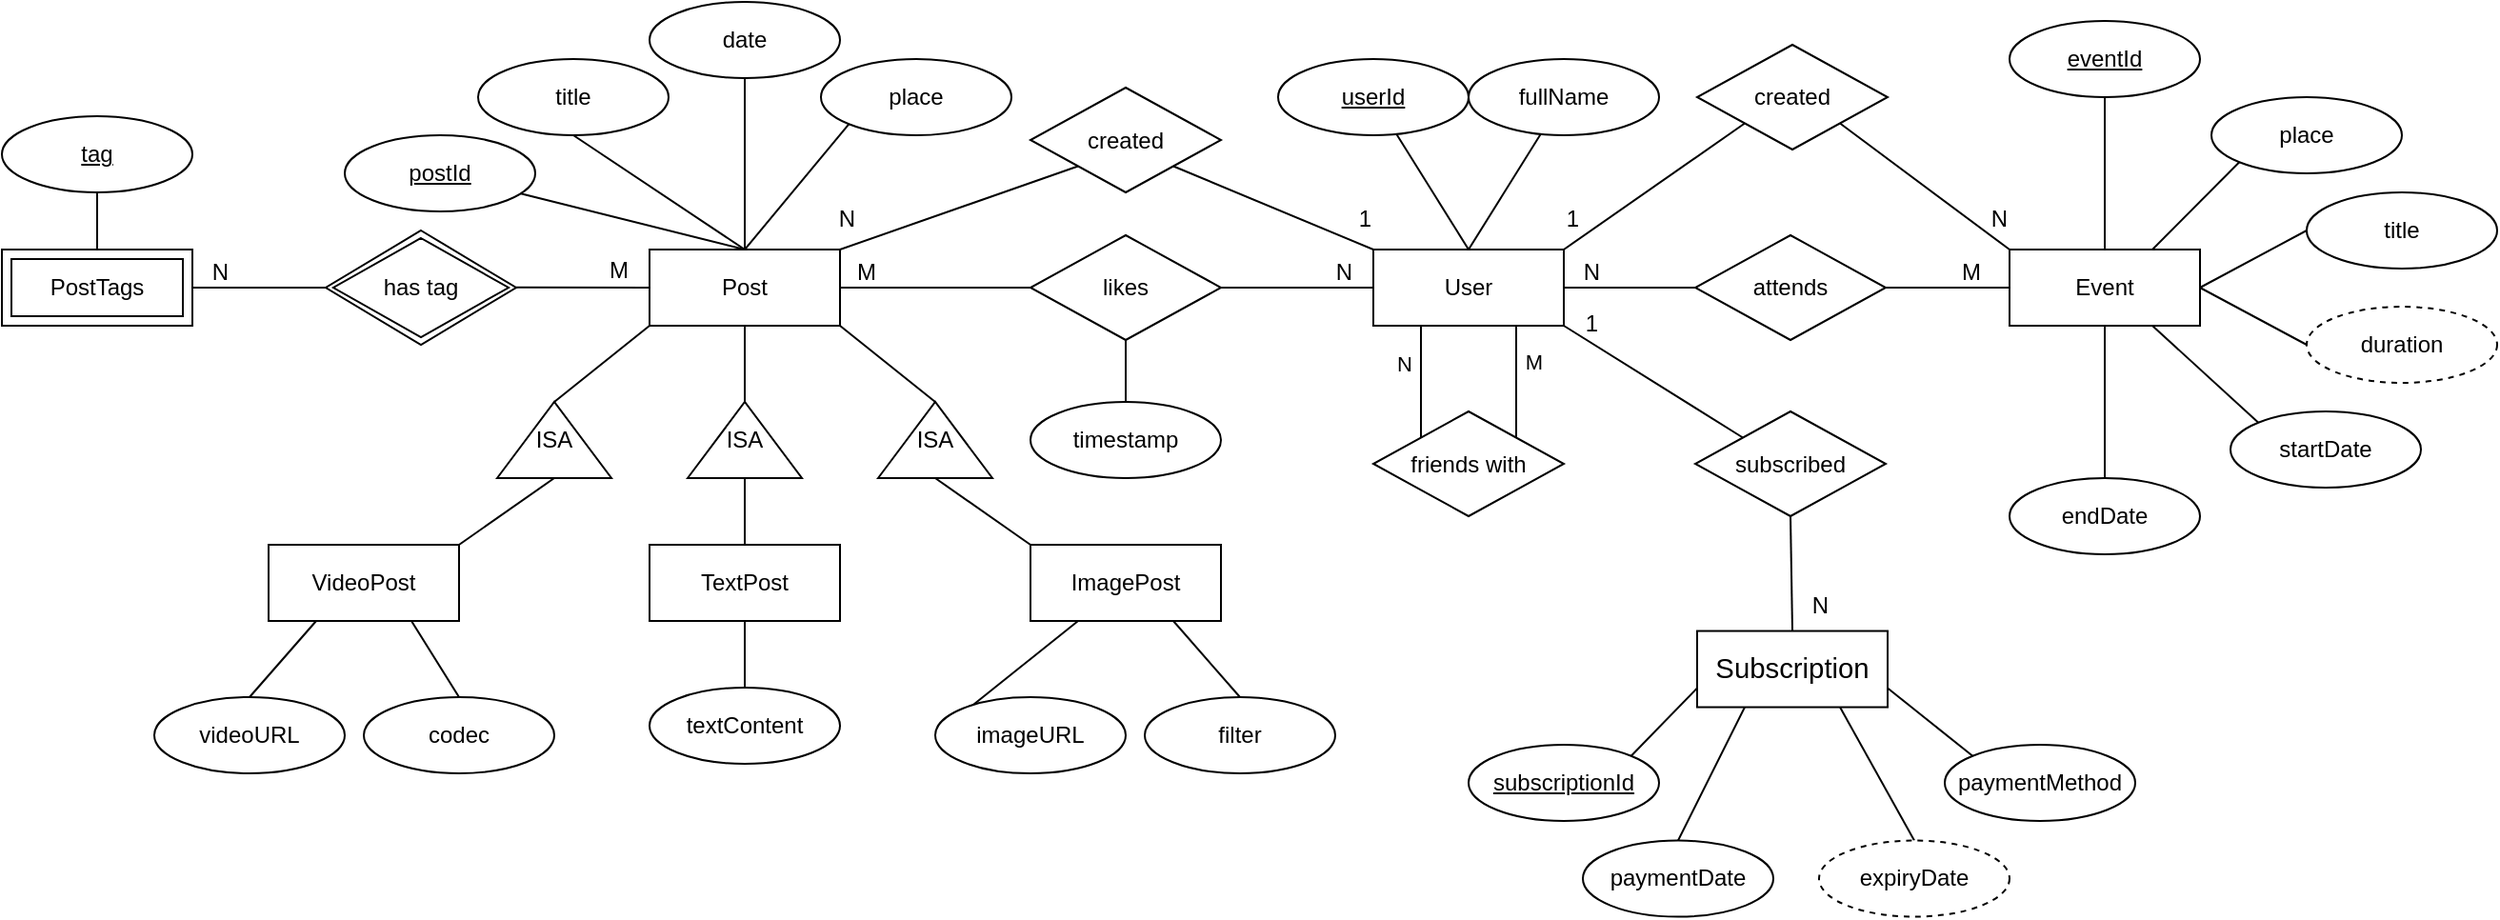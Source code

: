 <mxfile version="24.8.6">
  <diagram name="Sida-1" id="3GQGVHy-1wQHirCoyvnR">
    <mxGraphModel dx="1815" dy="550" grid="1" gridSize="10" guides="1" tooltips="1" connect="1" arrows="1" fold="1" page="1" pageScale="1" pageWidth="827" pageHeight="1169" math="0" shadow="0">
      <root>
        <mxCell id="0" />
        <mxCell id="1" parent="0" />
        <mxCell id="RJBFYBSUg46-iDFTEeFW-1" value="Post" style="whiteSpace=wrap;html=1;align=center;" parent="1" vertex="1">
          <mxGeometry x="-330" y="360" width="100" height="40" as="geometry" />
        </mxCell>
        <mxCell id="l5PJhf1orLI7VosGzmFl-56" style="rounded=0;orthogonalLoop=1;jettySize=auto;html=1;exitX=0.75;exitY=1;exitDx=0;exitDy=0;entryX=1;entryY=0;entryDx=0;entryDy=0;endArrow=none;endFill=0;" parent="1" source="RJBFYBSUg46-iDFTEeFW-3" target="RJBFYBSUg46-iDFTEeFW-10" edge="1">
          <mxGeometry relative="1" as="geometry" />
        </mxCell>
        <mxCell id="OstIxSjtJOD3ijLRpD-k-2" value="M" style="edgeLabel;html=1;align=center;verticalAlign=middle;resizable=0;points=[];" parent="l5PJhf1orLI7VosGzmFl-56" vertex="1" connectable="0">
          <mxGeometry x="-0.665" y="1" relative="1" as="geometry">
            <mxPoint x="8" y="9" as="offset" />
          </mxGeometry>
        </mxCell>
        <mxCell id="RJBFYBSUg46-iDFTEeFW-3" value="User" style="whiteSpace=wrap;html=1;align=center;" parent="1" vertex="1">
          <mxGeometry x="50" y="360" width="100" height="40" as="geometry" />
        </mxCell>
        <mxCell id="RJBFYBSUg46-iDFTEeFW-5" value="&lt;span id=&quot;docs-internal-guid-3fd6cfa4-7fff-0450-d13b-978bd1708c18&quot;&gt;&lt;span style=&quot;font-size: 11pt; font-family: Arial, sans-serif; background-color: transparent; font-variant-numeric: normal; font-variant-east-asian: normal; font-variant-alternates: normal; font-variant-position: normal; vertical-align: baseline; white-space-collapse: preserve;&quot;&gt;Subscription&lt;/span&gt;&lt;/span&gt;" style="whiteSpace=wrap;html=1;align=center;" parent="1" vertex="1">
          <mxGeometry x="220" y="560.27" width="100" height="40" as="geometry" />
        </mxCell>
        <mxCell id="RJBFYBSUg46-iDFTEeFW-8" style="rounded=0;orthogonalLoop=1;jettySize=auto;html=1;entryX=0.5;entryY=0;entryDx=0;entryDy=0;endArrow=none;endFill=0;" parent="1" source="RJBFYBSUg46-iDFTEeFW-6" target="RJBFYBSUg46-iDFTEeFW-1" edge="1">
          <mxGeometry relative="1" as="geometry" />
        </mxCell>
        <mxCell id="RJBFYBSUg46-iDFTEeFW-6" value="postId" style="ellipse;whiteSpace=wrap;html=1;align=center;fontStyle=4;" parent="1" vertex="1">
          <mxGeometry x="-490" y="300" width="100" height="40" as="geometry" />
        </mxCell>
        <mxCell id="l5PJhf1orLI7VosGzmFl-55" style="rounded=0;orthogonalLoop=1;jettySize=auto;html=1;exitX=0;exitY=0;exitDx=0;exitDy=0;entryX=0.25;entryY=1;entryDx=0;entryDy=0;endArrow=none;endFill=0;" parent="1" source="RJBFYBSUg46-iDFTEeFW-10" target="RJBFYBSUg46-iDFTEeFW-3" edge="1">
          <mxGeometry relative="1" as="geometry" />
        </mxCell>
        <mxCell id="OstIxSjtJOD3ijLRpD-k-1" value="N" style="edgeLabel;html=1;align=center;verticalAlign=middle;resizable=0;points=[];" parent="l5PJhf1orLI7VosGzmFl-55" vertex="1" connectable="0">
          <mxGeometry x="0.719" y="1" relative="1" as="geometry">
            <mxPoint x="-8" y="11" as="offset" />
          </mxGeometry>
        </mxCell>
        <mxCell id="RJBFYBSUg46-iDFTEeFW-10" value="friends with" style="rhombus;whiteSpace=wrap;html=1;" parent="1" vertex="1">
          <mxGeometry x="50" y="445" width="100" height="55" as="geometry" />
        </mxCell>
        <mxCell id="l5PJhf1orLI7VosGzmFl-7" style="rounded=0;orthogonalLoop=1;jettySize=auto;html=1;exitX=0.5;exitY=1;exitDx=0;exitDy=0;strokeColor=default;endArrow=none;endFill=0;" parent="1" source="l5PJhf1orLI7VosGzmFl-8" edge="1">
          <mxGeometry relative="1" as="geometry">
            <mxPoint x="-280" y="360" as="targetPoint" />
          </mxGeometry>
        </mxCell>
        <mxCell id="l5PJhf1orLI7VosGzmFl-8" value="title" style="ellipse;whiteSpace=wrap;html=1;align=center;fontStyle=0;" parent="1" vertex="1">
          <mxGeometry x="-420" y="260" width="100" height="40" as="geometry" />
        </mxCell>
        <mxCell id="l5PJhf1orLI7VosGzmFl-16" style="rounded=0;orthogonalLoop=1;jettySize=auto;html=1;exitX=0.5;exitY=1;exitDx=0;exitDy=0;strokeColor=default;endArrow=none;endFill=0;" parent="1" source="l5PJhf1orLI7VosGzmFl-17" edge="1">
          <mxGeometry relative="1" as="geometry">
            <mxPoint x="-280" y="360" as="targetPoint" />
          </mxGeometry>
        </mxCell>
        <mxCell id="l5PJhf1orLI7VosGzmFl-17" value="date" style="ellipse;whiteSpace=wrap;html=1;align=center;fontStyle=0;" parent="1" vertex="1">
          <mxGeometry x="-330" y="230" width="100" height="40" as="geometry" />
        </mxCell>
        <mxCell id="l5PJhf1orLI7VosGzmFl-18" style="rounded=0;orthogonalLoop=1;jettySize=auto;html=1;exitX=0;exitY=1;exitDx=0;exitDy=0;strokeColor=default;endArrow=none;endFill=0;" parent="1" source="l5PJhf1orLI7VosGzmFl-19" edge="1">
          <mxGeometry relative="1" as="geometry">
            <mxPoint x="-280" y="360" as="targetPoint" />
          </mxGeometry>
        </mxCell>
        <mxCell id="l5PJhf1orLI7VosGzmFl-19" value="place" style="ellipse;whiteSpace=wrap;html=1;align=center;fontStyle=0;" parent="1" vertex="1">
          <mxGeometry x="-240" y="260" width="100" height="40" as="geometry" />
        </mxCell>
        <mxCell id="l5PJhf1orLI7VosGzmFl-20" value="VideoPost" style="whiteSpace=wrap;html=1;align=center;" parent="1" vertex="1">
          <mxGeometry x="-530" y="515" width="100" height="40" as="geometry" />
        </mxCell>
        <mxCell id="l5PJhf1orLI7VosGzmFl-23" style="rounded=0;orthogonalLoop=1;jettySize=auto;html=1;exitX=0.5;exitY=0;exitDx=0;exitDy=0;strokeColor=default;endArrow=none;endFill=0;entryX=0.25;entryY=1;entryDx=0;entryDy=0;" parent="1" source="l5PJhf1orLI7VosGzmFl-24" target="l5PJhf1orLI7VosGzmFl-20" edge="1">
          <mxGeometry relative="1" as="geometry">
            <mxPoint x="-480" y="515" as="targetPoint" />
          </mxGeometry>
        </mxCell>
        <mxCell id="l5PJhf1orLI7VosGzmFl-24" value="videoURL" style="ellipse;whiteSpace=wrap;html=1;align=center;fontStyle=0;" parent="1" vertex="1">
          <mxGeometry x="-590" y="595" width="100" height="40" as="geometry" />
        </mxCell>
        <mxCell id="l5PJhf1orLI7VosGzmFl-25" style="rounded=0;orthogonalLoop=1;jettySize=auto;html=1;strokeColor=default;endArrow=none;endFill=0;entryX=0.75;entryY=1;entryDx=0;entryDy=0;exitX=0.5;exitY=0;exitDx=0;exitDy=0;" parent="1" source="l5PJhf1orLI7VosGzmFl-26" target="l5PJhf1orLI7VosGzmFl-20" edge="1">
          <mxGeometry relative="1" as="geometry">
            <mxPoint x="-480" y="515" as="targetPoint" />
            <mxPoint x="-590" y="555" as="sourcePoint" />
          </mxGeometry>
        </mxCell>
        <mxCell id="l5PJhf1orLI7VosGzmFl-26" value="codec" style="ellipse;whiteSpace=wrap;html=1;align=center;fontStyle=0;" parent="1" vertex="1">
          <mxGeometry x="-480" y="595" width="100" height="40" as="geometry" />
        </mxCell>
        <mxCell id="l5PJhf1orLI7VosGzmFl-34" style="rounded=0;orthogonalLoop=1;jettySize=auto;html=1;exitX=1;exitY=0.5;exitDx=0;exitDy=0;entryX=0;entryY=1;entryDx=0;entryDy=0;endArrow=none;endFill=0;" parent="1" source="l5PJhf1orLI7VosGzmFl-33" target="RJBFYBSUg46-iDFTEeFW-1" edge="1">
          <mxGeometry relative="1" as="geometry" />
        </mxCell>
        <mxCell id="l5PJhf1orLI7VosGzmFl-33" value="ISA" style="triangle;whiteSpace=wrap;html=1;direction=north;" parent="1" vertex="1">
          <mxGeometry x="-410" y="440" width="60" height="40" as="geometry" />
        </mxCell>
        <mxCell id="l5PJhf1orLI7VosGzmFl-35" style="rounded=0;orthogonalLoop=1;jettySize=auto;html=1;exitX=1;exitY=0;exitDx=0;exitDy=0;endArrow=none;endFill=0;entryX=0;entryY=0.5;entryDx=0;entryDy=0;" parent="1" source="l5PJhf1orLI7VosGzmFl-20" target="l5PJhf1orLI7VosGzmFl-33" edge="1">
          <mxGeometry relative="1" as="geometry">
            <mxPoint x="-428" y="490" as="targetPoint" />
          </mxGeometry>
        </mxCell>
        <mxCell id="l5PJhf1orLI7VosGzmFl-47" style="rounded=0;orthogonalLoop=1;jettySize=auto;html=1;exitX=0;exitY=0;exitDx=0;exitDy=0;entryX=0;entryY=0.5;entryDx=0;entryDy=0;endArrow=none;endFill=0;" parent="1" source="l5PJhf1orLI7VosGzmFl-37" target="l5PJhf1orLI7VosGzmFl-42" edge="1">
          <mxGeometry relative="1" as="geometry" />
        </mxCell>
        <mxCell id="l5PJhf1orLI7VosGzmFl-37" value="ImagePost" style="whiteSpace=wrap;html=1;align=center;" parent="1" vertex="1">
          <mxGeometry x="-130" y="515" width="100" height="40" as="geometry" />
        </mxCell>
        <mxCell id="l5PJhf1orLI7VosGzmFl-45" style="rounded=0;orthogonalLoop=1;jettySize=auto;html=1;exitX=0;exitY=0.5;exitDx=0;exitDy=0;entryX=0.25;entryY=1;entryDx=0;entryDy=0;endArrow=none;endFill=0;" parent="1" source="l5PJhf1orLI7VosGzmFl-39" target="l5PJhf1orLI7VosGzmFl-37" edge="1">
          <mxGeometry relative="1" as="geometry" />
        </mxCell>
        <mxCell id="l5PJhf1orLI7VosGzmFl-39" value="imageURL" style="ellipse;whiteSpace=wrap;html=1;align=center;fontStyle=0;" parent="1" vertex="1">
          <mxGeometry x="-180" y="595" width="100" height="40" as="geometry" />
        </mxCell>
        <mxCell id="l5PJhf1orLI7VosGzmFl-46" style="rounded=0;orthogonalLoop=1;jettySize=auto;html=1;exitX=0.5;exitY=0;exitDx=0;exitDy=0;entryX=0.75;entryY=1;entryDx=0;entryDy=0;endArrow=none;endFill=0;" parent="1" source="l5PJhf1orLI7VosGzmFl-41" target="l5PJhf1orLI7VosGzmFl-37" edge="1">
          <mxGeometry relative="1" as="geometry" />
        </mxCell>
        <mxCell id="l5PJhf1orLI7VosGzmFl-41" value="filter" style="ellipse;whiteSpace=wrap;html=1;align=center;fontStyle=0;" parent="1" vertex="1">
          <mxGeometry x="-70" y="595" width="100" height="40" as="geometry" />
        </mxCell>
        <mxCell id="l5PJhf1orLI7VosGzmFl-48" style="rounded=0;orthogonalLoop=1;jettySize=auto;html=1;exitX=1;exitY=0.5;exitDx=0;exitDy=0;entryX=1;entryY=1;entryDx=0;entryDy=0;endArrow=none;endFill=0;" parent="1" source="l5PJhf1orLI7VosGzmFl-42" target="RJBFYBSUg46-iDFTEeFW-1" edge="1">
          <mxGeometry relative="1" as="geometry" />
        </mxCell>
        <mxCell id="l5PJhf1orLI7VosGzmFl-42" value="ISA" style="triangle;whiteSpace=wrap;html=1;direction=north;" parent="1" vertex="1">
          <mxGeometry x="-210" y="440" width="60" height="40" as="geometry" />
        </mxCell>
        <mxCell id="l5PJhf1orLI7VosGzmFl-49" style="rounded=0;orthogonalLoop=1;jettySize=auto;html=1;exitX=1;exitY=0.5;exitDx=0;exitDy=0;entryX=0.5;entryY=1;entryDx=0;entryDy=0;endArrow=none;endFill=0;" parent="1" source="l5PJhf1orLI7VosGzmFl-50" target="RJBFYBSUg46-iDFTEeFW-1" edge="1">
          <mxGeometry relative="1" as="geometry">
            <mxPoint x="-230" y="417.5" as="targetPoint" />
          </mxGeometry>
        </mxCell>
        <mxCell id="l5PJhf1orLI7VosGzmFl-50" value="ISA" style="triangle;whiteSpace=wrap;html=1;direction=north;" parent="1" vertex="1">
          <mxGeometry x="-310" y="440" width="60" height="40" as="geometry" />
        </mxCell>
        <mxCell id="l5PJhf1orLI7VosGzmFl-51" style="rounded=0;orthogonalLoop=1;jettySize=auto;html=1;endArrow=none;endFill=0;entryX=0;entryY=0.5;entryDx=0;entryDy=0;exitX=0.5;exitY=0;exitDx=0;exitDy=0;" parent="1" source="l5PJhf1orLI7VosGzmFl-52" target="l5PJhf1orLI7VosGzmFl-50" edge="1">
          <mxGeometry relative="1" as="geometry">
            <mxPoint x="-290" y="553" as="sourcePoint" />
            <mxPoint x="-328" y="507.5" as="targetPoint" />
          </mxGeometry>
        </mxCell>
        <mxCell id="l5PJhf1orLI7VosGzmFl-52" value="TextPost" style="whiteSpace=wrap;html=1;align=center;" parent="1" vertex="1">
          <mxGeometry x="-330" y="515" width="100" height="40" as="geometry" />
        </mxCell>
        <mxCell id="l5PJhf1orLI7VosGzmFl-54" style="rounded=0;orthogonalLoop=1;jettySize=auto;html=1;exitX=0.5;exitY=0;exitDx=0;exitDy=0;entryX=0.5;entryY=1;entryDx=0;entryDy=0;endArrow=none;endFill=0;" parent="1" source="l5PJhf1orLI7VosGzmFl-53" target="l5PJhf1orLI7VosGzmFl-52" edge="1">
          <mxGeometry relative="1" as="geometry" />
        </mxCell>
        <mxCell id="l5PJhf1orLI7VosGzmFl-53" value="textContent" style="ellipse;whiteSpace=wrap;html=1;align=center;fontStyle=0;" parent="1" vertex="1">
          <mxGeometry x="-330" y="590" width="100" height="40" as="geometry" />
        </mxCell>
        <mxCell id="l5PJhf1orLI7VosGzmFl-58" value="likes" style="rhombus;whiteSpace=wrap;html=1;" parent="1" vertex="1">
          <mxGeometry x="-130" y="352.5" width="100" height="55" as="geometry" />
        </mxCell>
        <mxCell id="l5PJhf1orLI7VosGzmFl-62" style="rounded=0;orthogonalLoop=1;jettySize=auto;html=1;exitX=0.5;exitY=0;exitDx=0;exitDy=0;entryX=0.5;entryY=1;entryDx=0;entryDy=0;endArrow=none;endFill=0;" parent="1" source="l5PJhf1orLI7VosGzmFl-61" target="l5PJhf1orLI7VosGzmFl-58" edge="1">
          <mxGeometry relative="1" as="geometry" />
        </mxCell>
        <mxCell id="l5PJhf1orLI7VosGzmFl-61" value="timestamp" style="ellipse;whiteSpace=wrap;html=1;align=center;fontStyle=0;" parent="1" vertex="1">
          <mxGeometry x="-130" y="440" width="100" height="40" as="geometry" />
        </mxCell>
        <mxCell id="l5PJhf1orLI7VosGzmFl-63" style="rounded=0;orthogonalLoop=1;jettySize=auto;html=1;entryX=0.5;entryY=0;entryDx=0;entryDy=0;endArrow=none;endFill=0;" parent="1" source="l5PJhf1orLI7VosGzmFl-64" target="RJBFYBSUg46-iDFTEeFW-3" edge="1">
          <mxGeometry relative="1" as="geometry">
            <mxPoint x="120" y="340" as="targetPoint" />
          </mxGeometry>
        </mxCell>
        <mxCell id="l5PJhf1orLI7VosGzmFl-64" value="userId" style="ellipse;whiteSpace=wrap;html=1;align=center;fontStyle=4;" parent="1" vertex="1">
          <mxGeometry y="260" width="100" height="40" as="geometry" />
        </mxCell>
        <mxCell id="l5PJhf1orLI7VosGzmFl-65" style="rounded=0;orthogonalLoop=1;jettySize=auto;html=1;entryX=0.5;entryY=0;entryDx=0;entryDy=0;endArrow=none;endFill=0;" parent="1" source="l5PJhf1orLI7VosGzmFl-66" edge="1">
          <mxGeometry relative="1" as="geometry">
            <mxPoint x="100" y="360" as="targetPoint" />
          </mxGeometry>
        </mxCell>
        <mxCell id="l5PJhf1orLI7VosGzmFl-66" value="fullName" style="ellipse;whiteSpace=wrap;html=1;align=center;fontStyle=0;" parent="1" vertex="1">
          <mxGeometry x="100" y="260" width="100" height="40" as="geometry" />
        </mxCell>
        <mxCell id="Xhl65Qkr_M_dRU4PBRwG-1" value="has tag" style="shape=rhombus;double=1;perimeter=rhombusPerimeter;whiteSpace=wrap;html=1;align=center;" parent="1" vertex="1">
          <mxGeometry x="-500" y="350" width="100" height="60" as="geometry" />
        </mxCell>
        <mxCell id="Xhl65Qkr_M_dRU4PBRwG-6" value="PostTags" style="shape=ext;margin=3;double=1;whiteSpace=wrap;html=1;align=center;" parent="1" vertex="1">
          <mxGeometry x="-670" y="360" width="100" height="40" as="geometry" />
        </mxCell>
        <mxCell id="Xhl65Qkr_M_dRU4PBRwG-8" style="rounded=0;orthogonalLoop=1;jettySize=auto;html=1;exitX=0.5;exitY=1;exitDx=0;exitDy=0;entryX=0.5;entryY=0;entryDx=0;entryDy=0;endArrow=none;endFill=0;" parent="1" source="Xhl65Qkr_M_dRU4PBRwG-7" target="Xhl65Qkr_M_dRU4PBRwG-6" edge="1">
          <mxGeometry relative="1" as="geometry" />
        </mxCell>
        <mxCell id="Xhl65Qkr_M_dRU4PBRwG-7" value="tag" style="ellipse;whiteSpace=wrap;html=1;align=center;fontStyle=4;" parent="1" vertex="1">
          <mxGeometry x="-670" y="290" width="100" height="40" as="geometry" />
        </mxCell>
        <mxCell id="Xhl65Qkr_M_dRU4PBRwG-11" value="Event" style="whiteSpace=wrap;html=1;align=center;" parent="1" vertex="1">
          <mxGeometry x="384" y="360" width="100" height="40" as="geometry" />
        </mxCell>
        <mxCell id="Xhl65Qkr_M_dRU4PBRwG-16" style="rounded=0;orthogonalLoop=1;jettySize=auto;html=1;exitX=0.5;exitY=1;exitDx=0;exitDy=0;strokeColor=default;endArrow=none;endFill=0;" parent="1" edge="1">
          <mxGeometry relative="1" as="geometry">
            <mxPoint x="434" y="360" as="targetPoint" />
            <mxPoint x="434" y="280" as="sourcePoint" />
          </mxGeometry>
        </mxCell>
        <mxCell id="Xhl65Qkr_M_dRU4PBRwG-17" value="eventId" style="ellipse;whiteSpace=wrap;html=1;align=center;fontStyle=4;" parent="1" vertex="1">
          <mxGeometry x="384" y="240" width="100" height="40" as="geometry" />
        </mxCell>
        <mxCell id="Xhl65Qkr_M_dRU4PBRwG-20" style="rounded=0;orthogonalLoop=1;jettySize=auto;html=1;exitX=0;exitY=1;exitDx=0;exitDy=0;strokeColor=default;endArrow=none;endFill=0;entryX=0.75;entryY=0;entryDx=0;entryDy=0;" parent="1" source="Xhl65Qkr_M_dRU4PBRwG-21" target="Xhl65Qkr_M_dRU4PBRwG-11" edge="1">
          <mxGeometry relative="1" as="geometry">
            <mxPoint x="434" y="360" as="targetPoint" />
            <mxPoint x="558.776" y="334.195" as="sourcePoint" />
          </mxGeometry>
        </mxCell>
        <mxCell id="Xhl65Qkr_M_dRU4PBRwG-21" value="place" style="ellipse;whiteSpace=wrap;html=1;align=center;fontStyle=0;" parent="1" vertex="1">
          <mxGeometry x="490" y="280" width="100" height="40" as="geometry" />
        </mxCell>
        <mxCell id="Xhl65Qkr_M_dRU4PBRwG-22" style="rounded=0;orthogonalLoop=1;jettySize=auto;html=1;exitX=0;exitY=0.5;exitDx=0;exitDy=0;strokeColor=default;endArrow=none;endFill=0;entryX=1;entryY=0.5;entryDx=0;entryDy=0;" parent="1" source="Xhl65Qkr_M_dRU4PBRwG-23" target="Xhl65Qkr_M_dRU4PBRwG-11" edge="1">
          <mxGeometry relative="1" as="geometry">
            <mxPoint x="484" y="447.5" as="targetPoint" />
            <mxPoint x="558.776" y="411.695" as="sourcePoint" />
          </mxGeometry>
        </mxCell>
        <mxCell id="Xhl65Qkr_M_dRU4PBRwG-23" value="title" style="ellipse;whiteSpace=wrap;html=1;align=center;fontStyle=0;" parent="1" vertex="1">
          <mxGeometry x="540" y="330" width="100" height="40" as="geometry" />
        </mxCell>
        <mxCell id="Xhl65Qkr_M_dRU4PBRwG-24" value="startDate" style="ellipse;whiteSpace=wrap;html=1;align=center;fontStyle=0;" parent="1" vertex="1">
          <mxGeometry x="500" y="445" width="100" height="40" as="geometry" />
        </mxCell>
        <mxCell id="Xhl65Qkr_M_dRU4PBRwG-26" style="rounded=0;orthogonalLoop=1;jettySize=auto;html=1;exitX=0;exitY=0;exitDx=0;exitDy=0;strokeColor=default;endArrow=none;endFill=0;entryX=0.75;entryY=1;entryDx=0;entryDy=0;" parent="1" source="Xhl65Qkr_M_dRU4PBRwG-24" target="Xhl65Qkr_M_dRU4PBRwG-11" edge="1">
          <mxGeometry relative="1" as="geometry">
            <mxPoint x="420" y="495" as="targetPoint" />
            <mxPoint x="495" y="435" as="sourcePoint" />
          </mxGeometry>
        </mxCell>
        <mxCell id="Xhl65Qkr_M_dRU4PBRwG-27" style="rounded=0;orthogonalLoop=1;jettySize=auto;html=1;exitX=0.5;exitY=0;exitDx=0;exitDy=0;strokeColor=default;endArrow=none;endFill=0;entryX=0.5;entryY=1;entryDx=0;entryDy=0;" parent="1" source="Xhl65Qkr_M_dRU4PBRwG-28" target="Xhl65Qkr_M_dRU4PBRwG-11" edge="1">
          <mxGeometry relative="1" as="geometry">
            <mxPoint x="420" y="580" as="targetPoint" />
            <mxPoint x="420" y="500" as="sourcePoint" />
          </mxGeometry>
        </mxCell>
        <mxCell id="Xhl65Qkr_M_dRU4PBRwG-28" value="endDate" style="ellipse;whiteSpace=wrap;html=1;align=center;fontStyle=0;" parent="1" vertex="1">
          <mxGeometry x="384" y="480" width="100" height="40" as="geometry" />
        </mxCell>
        <mxCell id="Xhl65Qkr_M_dRU4PBRwG-29" value="attends" style="rhombus;whiteSpace=wrap;html=1;" parent="1" vertex="1">
          <mxGeometry x="219" y="352.5" width="100" height="55" as="geometry" />
        </mxCell>
        <mxCell id="Xhl65Qkr_M_dRU4PBRwG-32" value="subscriptionId" style="ellipse;whiteSpace=wrap;html=1;align=center;fontStyle=4;" parent="1" vertex="1">
          <mxGeometry x="100" y="620" width="100" height="40" as="geometry" />
        </mxCell>
        <mxCell id="Xhl65Qkr_M_dRU4PBRwG-33" style="rounded=0;orthogonalLoop=1;jettySize=auto;html=1;exitX=1;exitY=0;exitDx=0;exitDy=0;strokeColor=default;endArrow=none;endFill=0;entryX=0;entryY=0.75;entryDx=0;entryDy=0;" parent="1" source="Xhl65Qkr_M_dRU4PBRwG-32" target="RJBFYBSUg46-iDFTEeFW-5" edge="1">
          <mxGeometry relative="1" as="geometry">
            <mxPoint x="310" y="620.27" as="targetPoint" />
            <mxPoint x="269.63" y="680.27" as="sourcePoint" />
          </mxGeometry>
        </mxCell>
        <mxCell id="Xhl65Qkr_M_dRU4PBRwG-34" value="paymentDate" style="ellipse;whiteSpace=wrap;html=1;align=center;fontStyle=0;" parent="1" vertex="1">
          <mxGeometry x="160" y="670.27" width="100" height="40" as="geometry" />
        </mxCell>
        <mxCell id="Xhl65Qkr_M_dRU4PBRwG-35" style="rounded=0;orthogonalLoop=1;jettySize=auto;html=1;exitX=0.5;exitY=0;exitDx=0;exitDy=0;strokeColor=default;endArrow=none;endFill=0;entryX=0.25;entryY=1;entryDx=0;entryDy=0;" parent="1" source="Xhl65Qkr_M_dRU4PBRwG-34" target="RJBFYBSUg46-iDFTEeFW-5" edge="1">
          <mxGeometry relative="1" as="geometry">
            <mxPoint x="310" y="610.27" as="targetPoint" />
            <mxPoint x="310" y="680.27" as="sourcePoint" />
          </mxGeometry>
        </mxCell>
        <mxCell id="Xhl65Qkr_M_dRU4PBRwG-37" style="rounded=0;orthogonalLoop=1;jettySize=auto;html=1;exitX=0.5;exitY=0;exitDx=0;exitDy=0;strokeColor=default;endArrow=none;endFill=0;entryX=0.75;entryY=1;entryDx=0;entryDy=0;" parent="1" source="oZUNMViD5wZfhTb2JBiN-8" target="RJBFYBSUg46-iDFTEeFW-5" edge="1">
          <mxGeometry relative="1" as="geometry">
            <mxPoint x="340" y="590.27" as="targetPoint" />
            <mxPoint x="334" y="670.27" as="sourcePoint" />
          </mxGeometry>
        </mxCell>
        <mxCell id="Xhl65Qkr_M_dRU4PBRwG-38" value="paymentMethod" style="ellipse;whiteSpace=wrap;html=1;align=center;fontStyle=0;" parent="1" vertex="1">
          <mxGeometry x="350" y="620" width="100" height="40" as="geometry" />
        </mxCell>
        <mxCell id="Xhl65Qkr_M_dRU4PBRwG-39" style="rounded=0;orthogonalLoop=1;jettySize=auto;html=1;exitX=0;exitY=0;exitDx=0;exitDy=0;strokeColor=default;endArrow=none;endFill=0;entryX=1;entryY=0.75;entryDx=0;entryDy=0;" parent="1" source="Xhl65Qkr_M_dRU4PBRwG-38" target="RJBFYBSUg46-iDFTEeFW-5" edge="1">
          <mxGeometry relative="1" as="geometry">
            <mxPoint x="320" y="540.27" as="targetPoint" />
            <mxPoint x="386.5" y="590.27" as="sourcePoint" />
          </mxGeometry>
        </mxCell>
        <mxCell id="Xhl65Qkr_M_dRU4PBRwG-40" value="subscribed" style="rhombus;whiteSpace=wrap;html=1;" parent="1" vertex="1">
          <mxGeometry x="219" y="445" width="100" height="55" as="geometry" />
        </mxCell>
        <mxCell id="Xhl65Qkr_M_dRU4PBRwG-48" value="" style="endArrow=none;html=1;rounded=0;entryX=1;entryY=0.5;entryDx=0;entryDy=0;exitX=0;exitY=0.5;exitDx=0;exitDy=0;" parent="1" source="Xhl65Qkr_M_dRU4PBRwG-29" target="RJBFYBSUg46-iDFTEeFW-3" edge="1">
          <mxGeometry relative="1" as="geometry">
            <mxPoint x="210" y="380" as="sourcePoint" />
            <mxPoint x="169" y="349.26" as="targetPoint" />
          </mxGeometry>
        </mxCell>
        <mxCell id="Xhl65Qkr_M_dRU4PBRwG-49" value="N" style="resizable=0;html=1;whiteSpace=wrap;align=right;verticalAlign=bottom;" parent="Xhl65Qkr_M_dRU4PBRwG-48" connectable="0" vertex="1">
          <mxGeometry x="1" relative="1" as="geometry">
            <mxPoint x="20" as="offset" />
          </mxGeometry>
        </mxCell>
        <mxCell id="Xhl65Qkr_M_dRU4PBRwG-52" value="" style="endArrow=none;html=1;rounded=0;entryX=0;entryY=0.5;entryDx=0;entryDy=0;exitX=1;exitY=0.5;exitDx=0;exitDy=0;" parent="1" source="Xhl65Qkr_M_dRU4PBRwG-29" target="Xhl65Qkr_M_dRU4PBRwG-11" edge="1">
          <mxGeometry relative="1" as="geometry">
            <mxPoint x="369" y="339.26" as="sourcePoint" />
            <mxPoint x="309" y="339.26" as="targetPoint" />
          </mxGeometry>
        </mxCell>
        <mxCell id="Xhl65Qkr_M_dRU4PBRwG-53" value="M" style="resizable=0;html=1;whiteSpace=wrap;align=right;verticalAlign=bottom;" parent="Xhl65Qkr_M_dRU4PBRwG-52" connectable="0" vertex="1">
          <mxGeometry x="1" relative="1" as="geometry">
            <mxPoint x="-14" as="offset" />
          </mxGeometry>
        </mxCell>
        <mxCell id="Xhl65Qkr_M_dRU4PBRwG-54" value="" style="endArrow=none;html=1;rounded=0;entryX=1;entryY=0.5;entryDx=0;entryDy=0;exitX=0;exitY=0.5;exitDx=0;exitDy=0;" parent="1" source="l5PJhf1orLI7VosGzmFl-58" target="RJBFYBSUg46-iDFTEeFW-1" edge="1">
          <mxGeometry relative="1" as="geometry">
            <mxPoint x="-120" y="400" as="sourcePoint" />
            <mxPoint x="-180" y="400" as="targetPoint" />
          </mxGeometry>
        </mxCell>
        <mxCell id="Xhl65Qkr_M_dRU4PBRwG-55" value="M" style="resizable=0;html=1;whiteSpace=wrap;align=right;verticalAlign=bottom;" parent="Xhl65Qkr_M_dRU4PBRwG-54" connectable="0" vertex="1">
          <mxGeometry x="1" relative="1" as="geometry">
            <mxPoint x="20" as="offset" />
          </mxGeometry>
        </mxCell>
        <mxCell id="Xhl65Qkr_M_dRU4PBRwG-56" value="" style="endArrow=none;html=1;rounded=0;entryX=0;entryY=0.5;entryDx=0;entryDy=0;exitX=1;exitY=0.5;exitDx=0;exitDy=0;" parent="1" source="l5PJhf1orLI7VosGzmFl-58" target="RJBFYBSUg46-iDFTEeFW-3" edge="1">
          <mxGeometry relative="1" as="geometry">
            <mxPoint x="-10" y="406.94" as="sourcePoint" />
            <mxPoint x="44" y="406.94" as="targetPoint" />
          </mxGeometry>
        </mxCell>
        <mxCell id="Xhl65Qkr_M_dRU4PBRwG-57" value="N" style="resizable=0;html=1;whiteSpace=wrap;align=right;verticalAlign=bottom;" parent="Xhl65Qkr_M_dRU4PBRwG-56" connectable="0" vertex="1">
          <mxGeometry x="1" relative="1" as="geometry">
            <mxPoint x="-10" as="offset" />
          </mxGeometry>
        </mxCell>
        <mxCell id="Xhl65Qkr_M_dRU4PBRwG-58" value="" style="endArrow=none;html=1;rounded=0;entryX=1;entryY=1;entryDx=0;entryDy=0;exitX=0;exitY=0;exitDx=0;exitDy=0;" parent="1" source="Xhl65Qkr_M_dRU4PBRwG-40" target="RJBFYBSUg46-iDFTEeFW-3" edge="1">
          <mxGeometry relative="1" as="geometry">
            <mxPoint x="250" y="410" as="sourcePoint" />
            <mxPoint x="190" y="410" as="targetPoint" />
          </mxGeometry>
        </mxCell>
        <mxCell id="Xhl65Qkr_M_dRU4PBRwG-59" value="1" style="resizable=0;html=1;whiteSpace=wrap;align=right;verticalAlign=bottom;" parent="Xhl65Qkr_M_dRU4PBRwG-58" connectable="0" vertex="1">
          <mxGeometry x="1" relative="1" as="geometry">
            <mxPoint x="20" y="8" as="offset" />
          </mxGeometry>
        </mxCell>
        <mxCell id="Xhl65Qkr_M_dRU4PBRwG-60" value="" style="endArrow=none;html=1;rounded=0;entryX=0.5;entryY=0;entryDx=0;entryDy=0;exitX=0.5;exitY=1;exitDx=0;exitDy=0;" parent="1" source="Xhl65Qkr_M_dRU4PBRwG-40" target="RJBFYBSUg46-iDFTEeFW-5" edge="1">
          <mxGeometry relative="1" as="geometry">
            <mxPoint x="329" y="564.5" as="sourcePoint" />
            <mxPoint x="245" y="505.5" as="targetPoint" />
          </mxGeometry>
        </mxCell>
        <mxCell id="Xhl65Qkr_M_dRU4PBRwG-61" value="N" style="resizable=0;html=1;whiteSpace=wrap;align=right;verticalAlign=bottom;" parent="Xhl65Qkr_M_dRU4PBRwG-60" connectable="0" vertex="1">
          <mxGeometry x="1" relative="1" as="geometry">
            <mxPoint x="20" y="-5" as="offset" />
          </mxGeometry>
        </mxCell>
        <mxCell id="Xhl65Qkr_M_dRU4PBRwG-62" value="" style="endArrow=none;html=1;rounded=0;entryX=1;entryY=0.5;entryDx=0;entryDy=0;exitX=0;exitY=0.5;exitDx=0;exitDy=0;" parent="1" source="Xhl65Qkr_M_dRU4PBRwG-1" target="Xhl65Qkr_M_dRU4PBRwG-6" edge="1">
          <mxGeometry relative="1" as="geometry">
            <mxPoint x="-450" y="419.72" as="sourcePoint" />
            <mxPoint x="-560" y="419.72" as="targetPoint" />
          </mxGeometry>
        </mxCell>
        <mxCell id="Xhl65Qkr_M_dRU4PBRwG-63" value="N" style="resizable=0;html=1;whiteSpace=wrap;align=right;verticalAlign=bottom;" parent="Xhl65Qkr_M_dRU4PBRwG-62" connectable="0" vertex="1">
          <mxGeometry x="1" relative="1" as="geometry">
            <mxPoint x="20" as="offset" />
          </mxGeometry>
        </mxCell>
        <mxCell id="Xhl65Qkr_M_dRU4PBRwG-79" value="created" style="rhombus;whiteSpace=wrap;html=1;" parent="1" vertex="1">
          <mxGeometry x="220" y="252.5" width="100" height="55" as="geometry" />
        </mxCell>
        <mxCell id="Xhl65Qkr_M_dRU4PBRwG-80" value="" style="endArrow=none;html=1;rounded=0;entryX=1;entryY=0;entryDx=0;entryDy=0;exitX=0;exitY=1;exitDx=0;exitDy=0;" parent="1" source="Xhl65Qkr_M_dRU4PBRwG-79" target="RJBFYBSUg46-iDFTEeFW-3" edge="1">
          <mxGeometry relative="1" as="geometry">
            <mxPoint x="229" y="340" as="sourcePoint" />
            <mxPoint x="160" y="340" as="targetPoint" />
          </mxGeometry>
        </mxCell>
        <mxCell id="Xhl65Qkr_M_dRU4PBRwG-81" value="1" style="resizable=0;html=1;whiteSpace=wrap;align=right;verticalAlign=bottom;" parent="Xhl65Qkr_M_dRU4PBRwG-80" connectable="0" vertex="1">
          <mxGeometry x="1" relative="1" as="geometry">
            <mxPoint x="10" y="-8" as="offset" />
          </mxGeometry>
        </mxCell>
        <mxCell id="Xhl65Qkr_M_dRU4PBRwG-82" value="" style="endArrow=none;html=1;rounded=0;entryX=0;entryY=0;entryDx=0;entryDy=0;exitX=1;exitY=1;exitDx=0;exitDy=0;" parent="1" source="Xhl65Qkr_M_dRU4PBRwG-79" target="Xhl65Qkr_M_dRU4PBRwG-11" edge="1">
          <mxGeometry relative="1" as="geometry">
            <mxPoint x="320" y="319.58" as="sourcePoint" />
            <mxPoint x="385" y="319.58" as="targetPoint" />
          </mxGeometry>
        </mxCell>
        <mxCell id="Xhl65Qkr_M_dRU4PBRwG-83" value="N" style="resizable=0;html=1;whiteSpace=wrap;align=right;verticalAlign=bottom;" parent="Xhl65Qkr_M_dRU4PBRwG-82" connectable="0" vertex="1">
          <mxGeometry x="1" relative="1" as="geometry">
            <mxPoint y="-8" as="offset" />
          </mxGeometry>
        </mxCell>
        <mxCell id="oZUNMViD5wZfhTb2JBiN-3" value="created" style="rhombus;whiteSpace=wrap;html=1;" parent="1" vertex="1">
          <mxGeometry x="-130" y="275" width="100" height="55" as="geometry" />
        </mxCell>
        <mxCell id="oZUNMViD5wZfhTb2JBiN-4" value="" style="endArrow=none;html=1;rounded=0;entryX=1;entryY=0;entryDx=0;entryDy=0;exitX=0;exitY=1;exitDx=0;exitDy=0;" parent="1" source="oZUNMViD5wZfhTb2JBiN-3" target="RJBFYBSUg46-iDFTEeFW-1" edge="1">
          <mxGeometry relative="1" as="geometry">
            <mxPoint x="-95" y="284" as="sourcePoint" />
            <mxPoint x="-190" y="350" as="targetPoint" />
          </mxGeometry>
        </mxCell>
        <mxCell id="oZUNMViD5wZfhTb2JBiN-5" value="N" style="resizable=0;html=1;whiteSpace=wrap;align=right;verticalAlign=bottom;" parent="oZUNMViD5wZfhTb2JBiN-4" connectable="0" vertex="1">
          <mxGeometry x="1" relative="1" as="geometry">
            <mxPoint x="10" y="-8" as="offset" />
          </mxGeometry>
        </mxCell>
        <mxCell id="oZUNMViD5wZfhTb2JBiN-6" value="" style="endArrow=none;html=1;rounded=0;entryX=0;entryY=0;entryDx=0;entryDy=0;exitX=1;exitY=1;exitDx=0;exitDy=0;" parent="1" source="oZUNMViD5wZfhTb2JBiN-3" target="RJBFYBSUg46-iDFTEeFW-3" edge="1">
          <mxGeometry relative="1" as="geometry">
            <mxPoint x="-30" y="294" as="sourcePoint" />
            <mxPoint x="59" y="360" as="targetPoint" />
          </mxGeometry>
        </mxCell>
        <mxCell id="oZUNMViD5wZfhTb2JBiN-7" value="1" style="resizable=0;html=1;whiteSpace=wrap;align=right;verticalAlign=bottom;" parent="oZUNMViD5wZfhTb2JBiN-6" connectable="0" vertex="1">
          <mxGeometry x="1" relative="1" as="geometry">
            <mxPoint y="-8" as="offset" />
          </mxGeometry>
        </mxCell>
        <mxCell id="oZUNMViD5wZfhTb2JBiN-8" value="expiryDate" style="ellipse;whiteSpace=wrap;html=1;align=center;dashed=1;" parent="1" vertex="1">
          <mxGeometry x="284" y="670.27" width="100" height="40" as="geometry" />
        </mxCell>
        <mxCell id="oZUNMViD5wZfhTb2JBiN-10" style="rounded=0;orthogonalLoop=1;jettySize=auto;html=1;exitX=0;exitY=0.5;exitDx=0;exitDy=0;entryX=1;entryY=0.5;entryDx=0;entryDy=0;endArrow=none;endFill=0;" parent="1" source="oZUNMViD5wZfhTb2JBiN-9" target="Xhl65Qkr_M_dRU4PBRwG-11" edge="1">
          <mxGeometry relative="1" as="geometry" />
        </mxCell>
        <mxCell id="oZUNMViD5wZfhTb2JBiN-9" value="duration" style="ellipse;whiteSpace=wrap;html=1;align=center;dashed=1;" parent="1" vertex="1">
          <mxGeometry x="540" y="390" width="100" height="40" as="geometry" />
        </mxCell>
        <mxCell id="vVFxcJKGQVShZHG0rVVN-2" value="" style="endArrow=none;html=1;rounded=0;entryX=1;entryY=0.5;entryDx=0;entryDy=0;" parent="1" edge="1">
          <mxGeometry relative="1" as="geometry">
            <mxPoint x="-330" y="380" as="sourcePoint" />
            <mxPoint x="-400" y="379.83" as="targetPoint" />
          </mxGeometry>
        </mxCell>
        <mxCell id="vVFxcJKGQVShZHG0rVVN-3" value="M" style="resizable=0;html=1;whiteSpace=wrap;align=right;verticalAlign=bottom;" parent="vVFxcJKGQVShZHG0rVVN-2" connectable="0" vertex="1">
          <mxGeometry x="1" relative="1" as="geometry">
            <mxPoint x="60" as="offset" />
          </mxGeometry>
        </mxCell>
      </root>
    </mxGraphModel>
  </diagram>
</mxfile>
